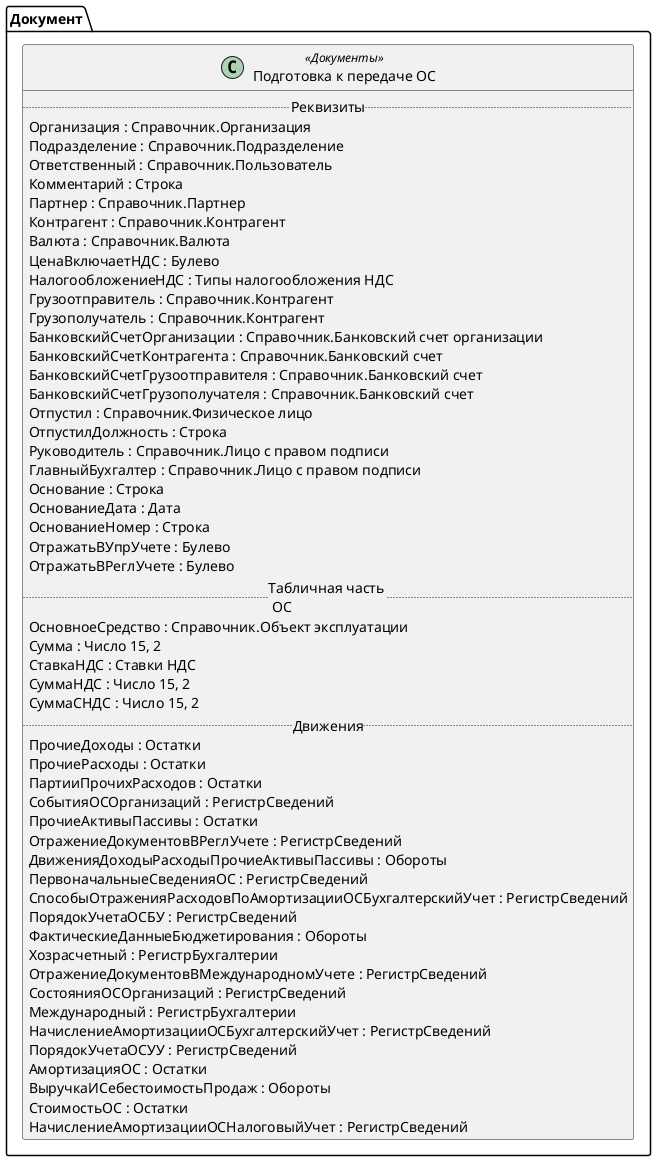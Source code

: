 ﻿@startuml ПодготовкаКПередачеОС2_4
'!include templates.wsd
'..\include templates.wsd
class Документ.ПодготовкаКПередачеОС2_4 as "Подготовка к передаче ОС" <<Документы>>
{
..Реквизиты..
Организация : Справочник.Организация
Подразделение : Справочник.Подразделение
Ответственный : Справочник.Пользователь
Комментарий : Строка
Партнер : Справочник.Партнер
Контрагент : Справочник.Контрагент
Валюта : Справочник.Валюта
ЦенаВключаетНДС : Булево
НалогообложениеНДС : Типы налогообложения НДС
Грузоотправитель : Справочник.Контрагент
Грузополучатель : Справочник.Контрагент
БанковскийСчетОрганизации : Справочник.Банковский счет организации
БанковскийСчетКонтрагента : Справочник.Банковский счет
БанковскийСчетГрузоотправителя : Справочник.Банковский счет
БанковскийСчетГрузополучателя : Справочник.Банковский счет
Отпустил : Справочник.Физическое лицо
ОтпустилДолжность : Строка
Руководитель : Справочник.Лицо с правом подписи
ГлавныйБухгалтер : Справочник.Лицо с правом подписи
Основание : Строка
ОснованиеДата : Дата
ОснованиеНомер : Строка
ОтражатьВУпрУчете : Булево
ОтражатьВРеглУчете : Булево
..Табличная часть \n ОС..
ОсновноеСредство : Справочник.Объект эксплуатации
Сумма : Число 15, 2
СтавкаНДС : Ставки НДС
СуммаНДС : Число 15, 2
СуммаСНДС : Число 15, 2
..Движения..
ПрочиеДоходы : Остатки
ПрочиеРасходы : Остатки
ПартииПрочихРасходов : Остатки
СобытияОСОрганизаций : РегистрСведений
ПрочиеАктивыПассивы : Остатки
ОтражениеДокументовВРеглУчете : РегистрСведений
ДвиженияДоходыРасходыПрочиеАктивыПассивы : Обороты
ПервоначальныеСведенияОС : РегистрСведений
СпособыОтраженияРасходовПоАмортизацииОСБухгалтерскийУчет : РегистрСведений
ПорядокУчетаОСБУ : РегистрСведений
ФактическиеДанныеБюджетирования : Обороты
Хозрасчетный : РегистрБухгалтерии
ОтражениеДокументовВМеждународномУчете : РегистрСведений
СостоянияОСОрганизаций : РегистрСведений
Международный : РегистрБухгалтерии
НачислениеАмортизацииОСБухгалтерскийУчет : РегистрСведений
ПорядокУчетаОСУУ : РегистрСведений
АмортизацияОС : Остатки
ВыручкаИСебестоимостьПродаж : Обороты
СтоимостьОС : Остатки
НачислениеАмортизацииОСНалоговыйУчет : РегистрСведений
}
@enduml
